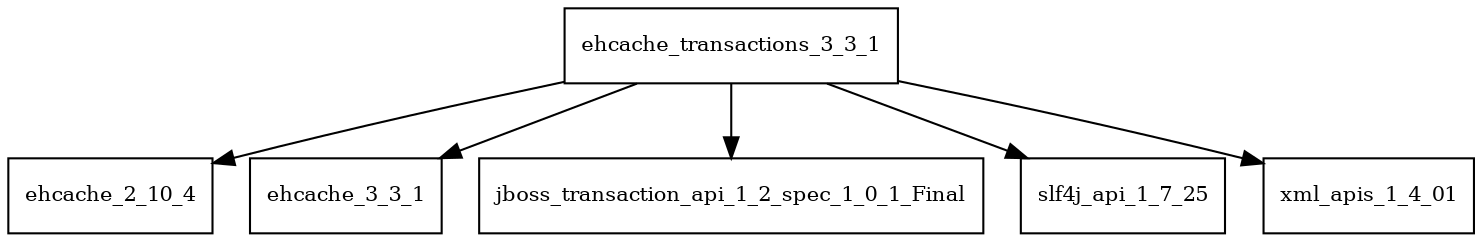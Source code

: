 digraph ehcache_transactions_3_3_1_dependencies {
  node [shape = box, fontsize=10.0];
  ehcache_transactions_3_3_1 -> ehcache_2_10_4;
  ehcache_transactions_3_3_1 -> ehcache_3_3_1;
  ehcache_transactions_3_3_1 -> jboss_transaction_api_1_2_spec_1_0_1_Final;
  ehcache_transactions_3_3_1 -> slf4j_api_1_7_25;
  ehcache_transactions_3_3_1 -> xml_apis_1_4_01;
}
